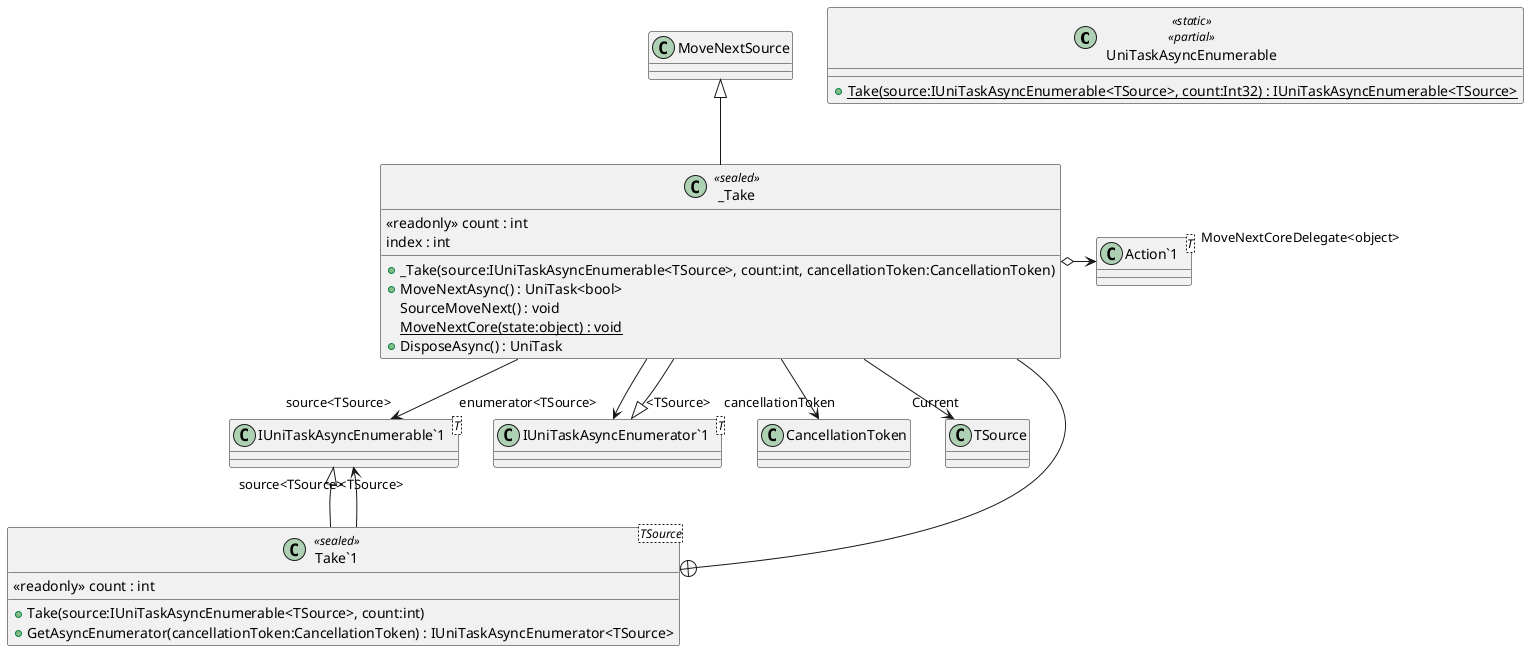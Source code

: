 @startuml
class UniTaskAsyncEnumerable <<static>> <<partial>> {
    + {static} Take(source:IUniTaskAsyncEnumerable<TSource>, count:Int32) : IUniTaskAsyncEnumerable<TSource>
}
class "Take`1"<TSource> <<sealed>> {
    <<readonly>> count : int
    + Take(source:IUniTaskAsyncEnumerable<TSource>, count:int)
    + GetAsyncEnumerator(cancellationToken:CancellationToken) : IUniTaskAsyncEnumerator<TSource>
}
class "IUniTaskAsyncEnumerable`1"<T> {
}
class _Take <<sealed>> {
    <<readonly>> count : int
    index : int
    + _Take(source:IUniTaskAsyncEnumerable<TSource>, count:int, cancellationToken:CancellationToken)
    + MoveNextAsync() : UniTask<bool>
    SourceMoveNext() : void
    {static} MoveNextCore(state:object) : void
    + DisposeAsync() : UniTask
}
class "IUniTaskAsyncEnumerator`1"<T> {
}
class "Action`1"<T> {
}
"IUniTaskAsyncEnumerable`1" "<TSource>" <|-- "Take`1"
"Take`1" --> "source<TSource>" "IUniTaskAsyncEnumerable`1"
"Take`1" +-- _Take
MoveNextSource <|-- _Take
"IUniTaskAsyncEnumerator`1" "<TSource>" <|-- _Take
_Take o-> "MoveNextCoreDelegate<object>" "Action`1"
_Take --> "source<TSource>" "IUniTaskAsyncEnumerable`1"
_Take --> "cancellationToken" CancellationToken
_Take --> "enumerator<TSource>" "IUniTaskAsyncEnumerator`1"
_Take --> "Current" TSource
@enduml
